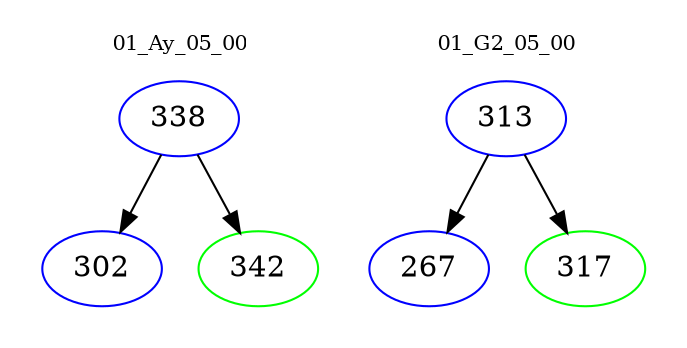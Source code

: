 digraph{
subgraph cluster_0 {
color = white
label = "01_Ay_05_00";
fontsize=10;
T0_338 [label="338", color="blue"]
T0_338 -> T0_302 [color="black"]
T0_302 [label="302", color="blue"]
T0_338 -> T0_342 [color="black"]
T0_342 [label="342", color="green"]
}
subgraph cluster_1 {
color = white
label = "01_G2_05_00";
fontsize=10;
T1_313 [label="313", color="blue"]
T1_313 -> T1_267 [color="black"]
T1_267 [label="267", color="blue"]
T1_313 -> T1_317 [color="black"]
T1_317 [label="317", color="green"]
}
}
